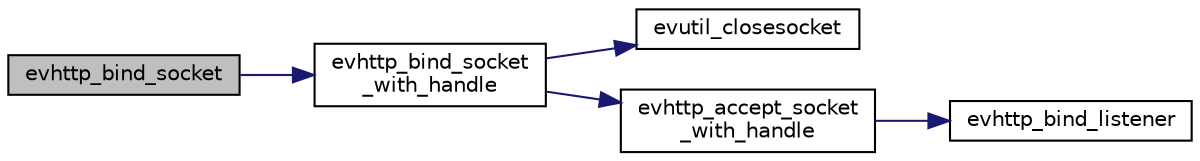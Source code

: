 digraph "evhttp_bind_socket"
{
 // LATEX_PDF_SIZE
  edge [fontname="Helvetica",fontsize="10",labelfontname="Helvetica",labelfontsize="10"];
  node [fontname="Helvetica",fontsize="10",shape=record];
  rankdir="LR";
  Node9 [label="evhttp_bind_socket",height=0.2,width=0.4,color="black", fillcolor="grey75", style="filled", fontcolor="black",tooltip=" "];
  Node9 -> Node10 [color="midnightblue",fontsize="10",style="solid",fontname="Helvetica"];
  Node10 [label="evhttp_bind_socket\l_with_handle",height=0.2,width=0.4,color="black", fillcolor="white", style="filled",URL="$http_8h.html#a5cb57564c8af123b17e8330d2f104a1d",tooltip=" "];
  Node10 -> Node11 [color="midnightblue",fontsize="10",style="solid",fontname="Helvetica"];
  Node11 [label="evutil_closesocket",height=0.2,width=0.4,color="black", fillcolor="white", style="filled",URL="$util_8h.html#a5cfa6c13c62d17570a7d5f6d3541ff5b",tooltip=" "];
  Node10 -> Node12 [color="midnightblue",fontsize="10",style="solid",fontname="Helvetica"];
  Node12 [label="evhttp_accept_socket\l_with_handle",height=0.2,width=0.4,color="black", fillcolor="white", style="filled",URL="$http_8h.html#a68381a3b8dbab796bdcf44ef64a45a73",tooltip=" "];
  Node12 -> Node13 [color="midnightblue",fontsize="10",style="solid",fontname="Helvetica"];
  Node13 [label="evhttp_bind_listener",height=0.2,width=0.4,color="black", fillcolor="white", style="filled",URL="$http_8h.html#a18d321f8f459b7d6e1826b3e8c53c921",tooltip=" "];
}
